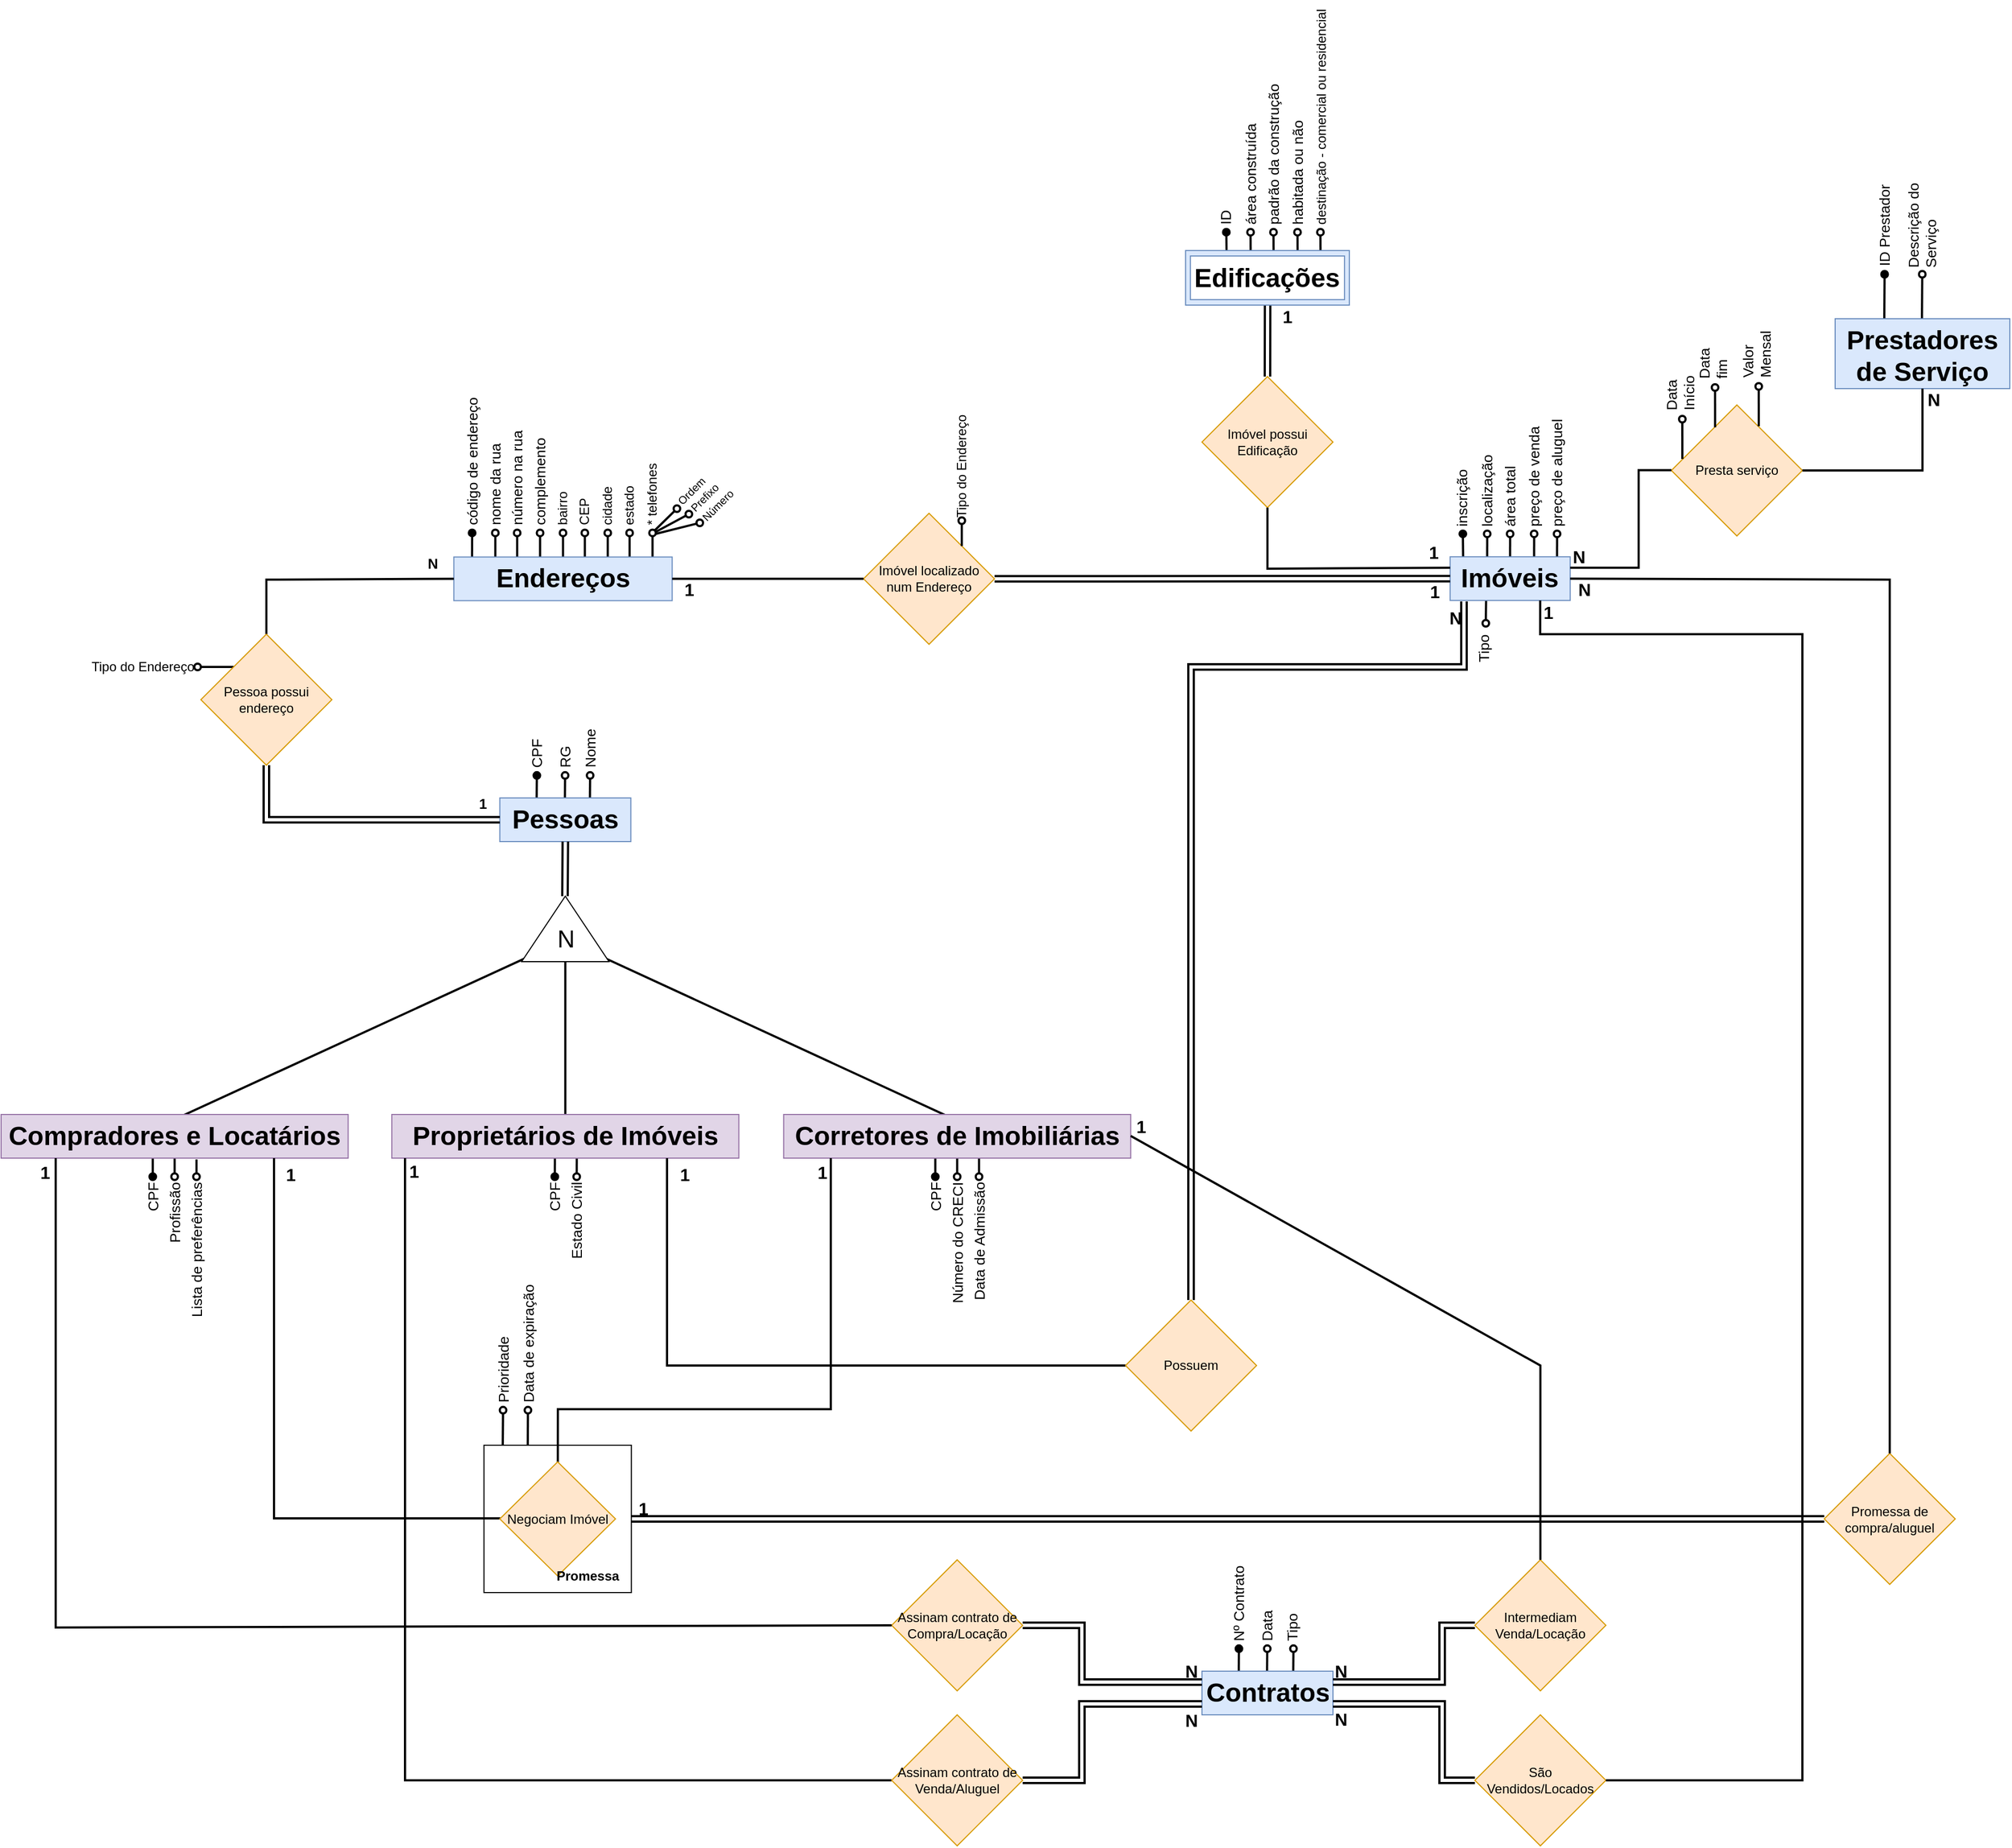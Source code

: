 <mxfile version="20.6.0" type="google">
  <diagram id="53t0lTM20I9SRnYS8T4D">
    <mxGraphModel dx="868" dy="482" grid="1" gridSize="10" guides="1" tooltips="1" connect="1" arrows="1" fold="1" page="1" pageScale="1" pageWidth="1169" pageHeight="827" math="0" shadow="0">
      <root>
        <mxCell id="0" />
        <mxCell id="1" parent="0" />
        <mxCell id="2" style="edgeStyle=none;rounded=0;sketch=0;jumpStyle=none;orthogonalLoop=1;jettySize=auto;html=1;shadow=0;strokeWidth=2;startArrow=oval;startFill=0;endArrow=none;endFill=0;sourcePerimeterSpacing=5;targetPerimeterSpacing=6;align=left;" edge="1" parent="1">
          <mxGeometry relative="1" as="geometry">
            <mxPoint x="1630.26" y="677.05" as="targetPoint" />
            <mxPoint x="1630" y="698" as="sourcePoint" />
          </mxGeometry>
        </mxCell>
        <mxCell id="3" style="rounded=0;orthogonalLoop=1;jettySize=auto;html=1;endArrow=none;endFill=0;startArrow=oval;startFill=0;strokeWidth=2;targetPerimeterSpacing=6;sourcePerimeterSpacing=5;jumpStyle=none;sketch=0;shadow=0;align=left;" edge="1" parent="1">
          <mxGeometry relative="1" as="geometry">
            <mxPoint x="1453.531" y="1669.811" as="targetPoint" />
            <mxPoint x="1453.809" y="1637.405" as="sourcePoint" />
          </mxGeometry>
        </mxCell>
        <mxCell id="4" value="" style="group" vertex="1" connectable="0" parent="1">
          <mxGeometry x="684.72" y="403.52" width="200" height="273.76" as="geometry" />
        </mxCell>
        <mxCell id="5" style="rounded=0;orthogonalLoop=1;jettySize=auto;html=1;endArrow=none;endFill=0;startArrow=oval;startFill=1;strokeWidth=2;targetPerimeterSpacing=6;sourcePerimeterSpacing=5;jumpStyle=none;sketch=0;shadow=0;align=left;" edge="1" parent="4" source="6">
          <mxGeometry relative="1" as="geometry">
            <mxPoint x="16.65" y="245.6" as="targetPoint" />
          </mxGeometry>
        </mxCell>
        <mxCell id="6" value="&lt;font face=&quot;Arial&quot;&gt;&lt;span style=&quot;font-size: 13.333px;&quot;&gt;código de endereço&lt;/span&gt;&lt;/font&gt;" style="text;html=1;strokeColor=none;fillColor=none;align=left;verticalAlign=middle;whiteSpace=wrap;rounded=0;rotation=-90;" vertex="1" parent="4">
          <mxGeometry x="-86.26" y="93.35" width="206.7" height="20" as="geometry" />
        </mxCell>
        <mxCell id="7" style="edgeStyle=none;rounded=0;sketch=0;jumpStyle=none;orthogonalLoop=1;jettySize=auto;html=1;shadow=0;strokeWidth=2;startArrow=oval;startFill=0;endArrow=none;endFill=0;sourcePerimeterSpacing=5;targetPerimeterSpacing=6;" edge="1" parent="4" source="8">
          <mxGeometry relative="1" as="geometry">
            <mxPoint x="38" y="245.6" as="targetPoint" />
          </mxGeometry>
        </mxCell>
        <mxCell id="8" value="&lt;div style=&quot;text-align: center;&quot;&gt;&lt;span style=&quot;background-color: initial; font-size: 13.333px;&quot;&gt;&lt;font face=&quot;Arial&quot;&gt;nome da rua&lt;/font&gt;&lt;/span&gt;&lt;/div&gt;" style="text;html=1;strokeColor=none;fillColor=none;align=left;verticalAlign=middle;whiteSpace=wrap;rounded=0;rotation=-90;" vertex="1" parent="4">
          <mxGeometry x="-65.35" y="93.35" width="206.7" height="20" as="geometry" />
        </mxCell>
        <mxCell id="9" style="edgeStyle=none;rounded=0;sketch=0;jumpStyle=none;orthogonalLoop=1;jettySize=auto;html=1;shadow=0;strokeWidth=2;startArrow=oval;startFill=0;endArrow=none;endFill=0;sourcePerimeterSpacing=5;targetPerimeterSpacing=6;" edge="1" parent="4" source="10">
          <mxGeometry relative="1" as="geometry">
            <mxPoint x="58" y="245.6" as="targetPoint" />
          </mxGeometry>
        </mxCell>
        <mxCell id="10" value="&lt;div style=&quot;text-align: center;&quot;&gt;&lt;span style=&quot;background-color: initial; font-size: 13.333px;&quot;&gt;&lt;font face=&quot;Arial&quot;&gt;número na rua&lt;/font&gt;&lt;/span&gt;&lt;/div&gt;" style="text;html=1;strokeColor=none;fillColor=none;align=left;verticalAlign=middle;whiteSpace=wrap;rounded=0;rotation=-90;" vertex="1" parent="4">
          <mxGeometry x="-45.35" y="93.35" width="206.7" height="20" as="geometry" />
        </mxCell>
        <mxCell id="11" style="edgeStyle=none;rounded=0;sketch=0;jumpStyle=none;orthogonalLoop=1;jettySize=auto;html=1;shadow=0;strokeWidth=2;startArrow=oval;startFill=0;endArrow=none;endFill=0;sourcePerimeterSpacing=5;targetPerimeterSpacing=6;" edge="1" parent="4" source="12">
          <mxGeometry relative="1" as="geometry">
            <mxPoint x="79.0" y="245.6" as="targetPoint" />
          </mxGeometry>
        </mxCell>
        <mxCell id="12" value="&lt;div style=&quot;text-align: center;&quot;&gt;&lt;span style=&quot;background-color: initial; font-size: 13.333px;&quot;&gt;&lt;font face=&quot;Arial&quot;&gt;complemento&lt;/font&gt;&lt;/span&gt;&lt;/div&gt;" style="text;html=1;strokeColor=none;fillColor=none;align=left;verticalAlign=middle;whiteSpace=wrap;rounded=0;rotation=-90;" vertex="1" parent="4">
          <mxGeometry x="-24.35" y="93.35" width="206.7" height="20" as="geometry" />
        </mxCell>
        <mxCell id="13" style="edgeStyle=none;rounded=0;sketch=0;jumpStyle=none;orthogonalLoop=1;jettySize=auto;html=1;shadow=0;strokeWidth=2;startArrow=oval;startFill=0;endArrow=none;endFill=0;sourcePerimeterSpacing=5;targetPerimeterSpacing=6;" edge="1" parent="4" source="14">
          <mxGeometry relative="1" as="geometry">
            <mxPoint x="100.0" y="245.6" as="targetPoint" />
          </mxGeometry>
        </mxCell>
        <mxCell id="14" value="&lt;div style=&quot;text-align: center;&quot;&gt;&lt;span style=&quot;background-color: initial;&quot;&gt;bairro&lt;/span&gt;&lt;/div&gt;" style="text;html=1;strokeColor=none;fillColor=none;align=left;verticalAlign=middle;whiteSpace=wrap;rounded=0;rotation=-90;" vertex="1" parent="4">
          <mxGeometry x="-3.35" y="93.35" width="206.7" height="20" as="geometry" />
        </mxCell>
        <mxCell id="15" style="edgeStyle=none;rounded=0;sketch=0;jumpStyle=none;orthogonalLoop=1;jettySize=auto;html=1;shadow=0;strokeWidth=2;startArrow=oval;startFill=0;endArrow=none;endFill=0;sourcePerimeterSpacing=5;targetPerimeterSpacing=6;" edge="1" parent="4" source="16">
          <mxGeometry relative="1" as="geometry">
            <mxPoint x="120.0" y="245.6" as="targetPoint" />
          </mxGeometry>
        </mxCell>
        <mxCell id="16" value="&lt;div style=&quot;text-align: center;&quot;&gt;&lt;span style=&quot;background-color: initial;&quot;&gt;CEP&lt;/span&gt;&lt;/div&gt;" style="text;html=1;strokeColor=none;fillColor=none;align=left;verticalAlign=middle;whiteSpace=wrap;rounded=0;rotation=-90;" vertex="1" parent="4">
          <mxGeometry x="16.65" y="93.35" width="206.7" height="20" as="geometry" />
        </mxCell>
        <mxCell id="17" style="edgeStyle=none;rounded=0;sketch=0;jumpStyle=none;orthogonalLoop=1;jettySize=auto;html=1;shadow=0;strokeWidth=2;startArrow=oval;startFill=0;endArrow=none;endFill=0;sourcePerimeterSpacing=5;targetPerimeterSpacing=6;" edge="1" parent="4" source="18">
          <mxGeometry relative="1" as="geometry">
            <mxPoint x="141.0" y="245.6" as="targetPoint" />
          </mxGeometry>
        </mxCell>
        <mxCell id="18" value="&lt;div style=&quot;text-align: center;&quot;&gt;cidade&lt;br&gt;&lt;/div&gt;" style="text;html=1;strokeColor=none;fillColor=none;align=left;verticalAlign=middle;whiteSpace=wrap;rounded=0;rotation=-90;" vertex="1" parent="4">
          <mxGeometry x="37.65" y="93.35" width="206.7" height="20" as="geometry" />
        </mxCell>
        <mxCell id="19" style="edgeStyle=none;rounded=0;sketch=0;jumpStyle=none;orthogonalLoop=1;jettySize=auto;html=1;shadow=0;strokeWidth=2;startArrow=oval;startFill=0;endArrow=none;endFill=0;sourcePerimeterSpacing=5;targetPerimeterSpacing=6;" edge="1" parent="4" source="20">
          <mxGeometry relative="1" as="geometry">
            <mxPoint x="161.0" y="245.6" as="targetPoint" />
          </mxGeometry>
        </mxCell>
        <mxCell id="20" value="&lt;div style=&quot;text-align: center;&quot;&gt;estado&lt;/div&gt;" style="text;html=1;strokeColor=none;fillColor=none;align=left;verticalAlign=middle;whiteSpace=wrap;rounded=0;rotation=-90;" vertex="1" parent="4">
          <mxGeometry x="57.65" y="93.35" width="206.7" height="20" as="geometry" />
        </mxCell>
        <mxCell id="21" style="edgeStyle=none;rounded=0;sketch=0;jumpStyle=none;orthogonalLoop=1;jettySize=auto;html=1;shadow=0;strokeWidth=2;startArrow=oval;startFill=0;endArrow=none;endFill=0;sourcePerimeterSpacing=5;targetPerimeterSpacing=6;" edge="1" parent="4" source="22">
          <mxGeometry relative="1" as="geometry">
            <mxPoint x="182.0" y="245.6" as="targetPoint" />
          </mxGeometry>
        </mxCell>
        <mxCell id="22" value="&lt;div style=&quot;text-align: center;&quot;&gt;* telefones&lt;/div&gt;" style="text;html=1;strokeColor=none;fillColor=none;align=left;verticalAlign=middle;whiteSpace=wrap;rounded=0;rotation=-90;" vertex="1" parent="4">
          <mxGeometry x="78.65" y="93.35" width="206.7" height="20" as="geometry" />
        </mxCell>
        <mxCell id="23" value="&lt;h1&gt;Endereços&lt;/h1&gt;" style="text;html=1;strokeColor=#6c8ebf;fillColor=#dae8fc;spacing=5;spacingTop=-20;whiteSpace=wrap;overflow=hidden;rounded=0;align=center;" vertex="1" parent="4">
          <mxGeometry y="233.76" width="200" height="40" as="geometry" />
        </mxCell>
        <mxCell id="24" style="rounded=0;sketch=0;jumpStyle=none;orthogonalLoop=1;jettySize=auto;html=1;shadow=0;strokeWidth=2;startArrow=oval;startFill=0;endArrow=none;endFill=0;sourcePerimeterSpacing=5;targetPerimeterSpacing=6;" edge="1" parent="4">
          <mxGeometry relative="1" as="geometry">
            <mxPoint x="183.94" y="209.48" as="targetPoint" />
            <mxPoint x="204.35" y="189.48" as="sourcePoint" />
          </mxGeometry>
        </mxCell>
        <mxCell id="25" style="rounded=0;orthogonalLoop=1;jettySize=auto;html=1;entryX=0;entryY=0.5;entryDx=0;entryDy=0;endArrow=none;endFill=0;strokeWidth=2;jumpSize=0;exitX=0.5;exitY=0;exitDx=0;exitDy=0;" edge="1" source="114" target="23" parent="1">
          <mxGeometry relative="1" as="geometry">
            <Array as="points">
              <mxPoint x="513" y="658" />
            </Array>
          </mxGeometry>
        </mxCell>
        <mxCell id="26" value="" style="group" vertex="1" connectable="0" parent="1">
          <mxGeometry x="1597.31" y="499.003" width="142.69" height="178.097" as="geometry" />
        </mxCell>
        <mxCell id="27" style="rounded=0;orthogonalLoop=1;jettySize=auto;html=1;endArrow=none;endFill=0;startArrow=oval;startFill=1;strokeWidth=2;targetPerimeterSpacing=6;sourcePerimeterSpacing=5;jumpStyle=none;sketch=0;shadow=0;align=left;" edge="1" parent="26" source="28">
          <mxGeometry relative="1" as="geometry">
            <mxPoint x="11.95" y="141.047" as="targetPoint" />
          </mxGeometry>
        </mxCell>
        <mxCell id="28" value="&lt;span style=&quot;font-family: Arial; font-size: 13.333px;&quot;&gt;inscrição&lt;br&gt;&lt;/span&gt;" style="text;html=1;strokeColor=none;fillColor=none;align=left;verticalAlign=middle;whiteSpace=wrap;rounded=0;rotation=-90;" vertex="1" parent="26">
          <mxGeometry x="-45.05" y="46.047" width="112.095" height="20" as="geometry" />
        </mxCell>
        <mxCell id="29" style="edgeStyle=none;rounded=0;sketch=0;jumpStyle=none;orthogonalLoop=1;jettySize=auto;html=1;shadow=0;strokeWidth=2;startArrow=oval;startFill=0;endArrow=none;endFill=0;sourcePerimeterSpacing=5;targetPerimeterSpacing=6;align=left;" edge="1" parent="26" source="30">
          <mxGeometry relative="1" as="geometry">
            <mxPoint x="33.95" y="141.047" as="targetPoint" />
          </mxGeometry>
        </mxCell>
        <mxCell id="30" value="&lt;span style=&quot;font-family: Arial; font-size: 13.333px;&quot;&gt;localização&lt;/span&gt;&lt;span style=&quot;font-family: Arial; font-size: 13.333px;&quot;&gt;&lt;br&gt;&lt;/span&gt;" style="text;html=1;strokeColor=none;fillColor=none;align=left;verticalAlign=middle;whiteSpace=wrap;rounded=0;rotation=-90;" vertex="1" parent="26">
          <mxGeometry x="-22.05" y="46.047" width="112.095" height="20" as="geometry" />
        </mxCell>
        <mxCell id="31" style="edgeStyle=none;rounded=0;sketch=0;jumpStyle=none;orthogonalLoop=1;jettySize=auto;html=1;shadow=0;strokeWidth=2;startArrow=oval;startFill=0;endArrow=none;endFill=0;sourcePerimeterSpacing=5;targetPerimeterSpacing=6;align=left;" edge="1" parent="26" source="32">
          <mxGeometry relative="1" as="geometry">
            <mxPoint x="54.95" y="141.047" as="targetPoint" />
          </mxGeometry>
        </mxCell>
        <mxCell id="32" value="&lt;span style=&quot;font-family: Arial; font-size: 13.333px;&quot;&gt;área total&lt;/span&gt;&lt;span style=&quot;font-family: Arial; font-size: 13.333px;&quot;&gt;&lt;br&gt;&lt;/span&gt;" style="text;html=1;strokeColor=none;fillColor=none;align=left;verticalAlign=middle;whiteSpace=wrap;rounded=0;rotation=-90;" vertex="1" parent="26">
          <mxGeometry x="-1.05" y="46.047" width="112.095" height="20" as="geometry" />
        </mxCell>
        <mxCell id="33" style="edgeStyle=none;rounded=0;sketch=0;jumpStyle=none;orthogonalLoop=1;jettySize=auto;html=1;shadow=0;strokeWidth=2;startArrow=oval;startFill=0;endArrow=none;endFill=0;sourcePerimeterSpacing=5;targetPerimeterSpacing=6;align=left;" edge="1" parent="26" source="34">
          <mxGeometry relative="1" as="geometry">
            <mxPoint x="76.95" y="141.047" as="targetPoint" />
          </mxGeometry>
        </mxCell>
        <mxCell id="34" value="&lt;span style=&quot;font-family: Arial; font-size: 13.333px;&quot;&gt;preço de venda&lt;/span&gt;&lt;span style=&quot;font-family: Arial; font-size: 13.333px;&quot;&gt;&lt;br&gt;&lt;/span&gt;" style="text;html=1;strokeColor=none;fillColor=none;align=left;verticalAlign=middle;whiteSpace=wrap;rounded=0;rotation=-90;" vertex="1" parent="26">
          <mxGeometry x="20.95" y="46.047" width="112.095" height="20" as="geometry" />
        </mxCell>
        <mxCell id="35" style="edgeStyle=none;rounded=0;sketch=0;jumpStyle=none;orthogonalLoop=1;jettySize=auto;html=1;shadow=0;strokeWidth=2;startArrow=oval;startFill=0;endArrow=none;endFill=0;sourcePerimeterSpacing=5;targetPerimeterSpacing=6;align=left;" edge="1" parent="26" source="36">
          <mxGeometry relative="1" as="geometry">
            <mxPoint x="97.95" y="141.047" as="targetPoint" />
          </mxGeometry>
        </mxCell>
        <mxCell id="36" value="&lt;span style=&quot;font-family: Arial; font-size: 13.333px;&quot;&gt;preço de aluguel&lt;/span&gt;&lt;span style=&quot;font-family: Arial; font-size: 13.333px;&quot;&gt;&lt;br&gt;&lt;/span&gt;" style="text;html=1;strokeColor=none;fillColor=none;align=left;verticalAlign=middle;whiteSpace=wrap;rounded=0;rotation=-90;" vertex="1" parent="26">
          <mxGeometry x="41.95" y="46.047" width="112.095" height="20" as="geometry" />
        </mxCell>
        <mxCell id="37" value="&lt;h1&gt;Imóveis&lt;/h1&gt;" style="text;html=1;strokeColor=#6c8ebf;fillColor=#dae8fc;spacing=5;spacingTop=-20;whiteSpace=wrap;overflow=hidden;rounded=0;align=center;" vertex="1" parent="26">
          <mxGeometry y="138.097" width="110" height="40" as="geometry" />
        </mxCell>
        <mxCell id="38" value="N" style="text;html=1;align=center;verticalAlign=middle;resizable=0;points=[];autosize=1;strokeColor=none;fillColor=none;fontStyle=1;fontSize=16;" vertex="1" parent="26">
          <mxGeometry x="97.69" y="122.997" width="40" height="30" as="geometry" />
        </mxCell>
        <mxCell id="39" value="Imóvel possui Edificação" style="rhombus;whiteSpace=wrap;html=1;fillColor=#ffe6cc;strokeColor=#d79b00;" vertex="1" parent="1">
          <mxGeometry x="1370" y="472" width="120" height="120" as="geometry" />
        </mxCell>
        <mxCell id="40" style="rounded=0;orthogonalLoop=1;jettySize=auto;html=1;entryX=0.5;entryY=1;entryDx=0;entryDy=0;strokeWidth=2;endArrow=none;endFill=0;startSize=6;endSize=6;sourcePerimeterSpacing=0;targetPerimeterSpacing=0;exitX=0;exitY=0.25;exitDx=0;exitDy=0;" edge="1" source="37" target="39" parent="1">
          <mxGeometry relative="1" as="geometry">
            <Array as="points">
              <mxPoint x="1430" y="648" />
            </Array>
          </mxGeometry>
        </mxCell>
        <mxCell id="41" style="edgeStyle=none;rounded=0;sketch=0;jumpStyle=none;orthogonalLoop=1;jettySize=auto;html=1;entryX=0.5;entryY=0;entryDx=0;entryDy=0;shadow=0;strokeWidth=2;fontSize=22;startArrow=none;startFill=0;endArrow=none;endFill=0;startSize=0;endSize=0;sourcePerimeterSpacing=0;targetPerimeterSpacing=0;" edge="1" source="54" target="70" parent="1">
          <mxGeometry relative="1" as="geometry" />
        </mxCell>
        <mxCell id="42" style="edgeStyle=none;rounded=0;sketch=0;jumpStyle=none;orthogonalLoop=1;jettySize=auto;html=1;shadow=0;strokeWidth=2;fontSize=22;startArrow=none;startFill=0;endArrow=none;endFill=0;startSize=0;endSize=0;sourcePerimeterSpacing=0;targetPerimeterSpacing=0;entryX=0.598;entryY=0.5;entryDx=0;entryDy=0;entryPerimeter=0;" edge="1" source="54" target="62" parent="1">
          <mxGeometry relative="1" as="geometry">
            <mxPoint x="706.83" y="1148" as="targetPoint" />
          </mxGeometry>
        </mxCell>
        <mxCell id="43" style="edgeStyle=none;rounded=0;sketch=0;jumpStyle=none;orthogonalLoop=1;jettySize=auto;html=1;entryX=0.462;entryY=0.25;entryDx=0;entryDy=0;shadow=0;strokeWidth=2;fontSize=22;startArrow=none;startFill=0;endArrow=none;endFill=0;startSize=0;endSize=0;sourcePerimeterSpacing=0;targetPerimeterSpacing=0;entryPerimeter=0;" edge="1" source="54" target="83" parent="1">
          <mxGeometry relative="1" as="geometry" />
        </mxCell>
        <mxCell id="44" value="" style="group" vertex="1" connectable="0" parent="1">
          <mxGeometry x="726.83" y="798" width="120" height="100" as="geometry" />
        </mxCell>
        <mxCell id="45" style="rounded=0;orthogonalLoop=1;jettySize=auto;html=1;endArrow=none;endFill=0;startArrow=oval;startFill=1;strokeWidth=2;targetPerimeterSpacing=6;sourcePerimeterSpacing=5;jumpStyle=none;sketch=0;shadow=0;align=left;" edge="1" parent="44" source="46">
          <mxGeometry relative="1" as="geometry">
            <mxPoint x="33.655" y="71.811" as="targetPoint" />
          </mxGeometry>
        </mxCell>
        <mxCell id="46" value="&lt;font face=&quot;Arial&quot;&gt;&lt;span style=&quot;font-size: 13.333px;&quot;&gt;CPF&lt;/span&gt;&lt;/font&gt;" style="text;html=1;strokeColor=none;fillColor=none;align=left;verticalAlign=middle;whiteSpace=wrap;rounded=0;rotation=-90;" vertex="1" parent="44">
          <mxGeometry x="16.178" y="6.455" width="35.902" height="19.999" as="geometry" />
        </mxCell>
        <mxCell id="47" style="rounded=0;orthogonalLoop=1;jettySize=auto;html=1;endArrow=none;endFill=0;startArrow=oval;startFill=0;strokeWidth=2;targetPerimeterSpacing=6;sourcePerimeterSpacing=5;jumpStyle=none;sketch=0;shadow=0;align=left;" edge="1" parent="44" source="48">
          <mxGeometry relative="1" as="geometry">
            <mxPoint x="59.531" y="71.811" as="targetPoint" />
          </mxGeometry>
        </mxCell>
        <mxCell id="48" value="&lt;font face=&quot;Arial&quot;&gt;&lt;span style=&quot;font-size: 13.333px;&quot;&gt;RG&lt;/span&gt;&lt;/font&gt;" style="text;html=1;strokeColor=none;fillColor=none;align=left;verticalAlign=middle;whiteSpace=wrap;rounded=0;rotation=-90;" vertex="1" parent="44">
          <mxGeometry x="42.055" y="6.455" width="35.902" height="19.999" as="geometry" />
        </mxCell>
        <mxCell id="49" style="rounded=0;orthogonalLoop=1;jettySize=auto;html=1;endArrow=none;endFill=0;startArrow=oval;startFill=0;strokeWidth=2;targetPerimeterSpacing=6;sourcePerimeterSpacing=5;jumpStyle=none;sketch=0;shadow=0;align=left;" edge="1" parent="44" source="50">
          <mxGeometry relative="1" as="geometry">
            <mxPoint x="82.44" y="71.811" as="targetPoint" />
          </mxGeometry>
        </mxCell>
        <mxCell id="50" value="&lt;font face=&quot;Arial&quot;&gt;&lt;span style=&quot;font-size: 13.333px;&quot;&gt;Nome&lt;/span&gt;&lt;/font&gt;" style="text;html=1;strokeColor=none;fillColor=none;align=left;verticalAlign=middle;whiteSpace=wrap;rounded=0;rotation=-90;" vertex="1" parent="44">
          <mxGeometry x="64.964" y="6.455" width="35.902" height="19.999" as="geometry" />
        </mxCell>
        <mxCell id="51" value="&lt;h1&gt;Pessoas&lt;/h1&gt;" style="text;html=1;strokeColor=#6c8ebf;fillColor=#dae8fc;spacing=5;spacingTop=-20;whiteSpace=wrap;overflow=hidden;rounded=0;align=center;" vertex="1" parent="44">
          <mxGeometry y="60.002" width="120.0" height="39.998" as="geometry" />
        </mxCell>
        <mxCell id="52" value="" style="group" vertex="1" connectable="0" parent="1">
          <mxGeometry x="746.83" y="948" width="80" height="60" as="geometry" />
        </mxCell>
        <mxCell id="53" value="" style="triangle;whiteSpace=wrap;html=1;rotation=-90;" vertex="1" parent="52">
          <mxGeometry x="10" y="-10" width="60" height="80" as="geometry" />
        </mxCell>
        <mxCell id="54" value="N" style="text;html=1;align=center;verticalAlign=middle;resizable=0;points=[];autosize=1;strokeColor=none;fillColor=none;fontSize=22;" vertex="1" parent="52">
          <mxGeometry x="20" y="20" width="40" height="40" as="geometry" />
        </mxCell>
        <mxCell id="55" value="" style="group" vertex="1" connectable="0" parent="1">
          <mxGeometry x="986.83" y="1148" width="317.89" height="220.0" as="geometry" />
        </mxCell>
        <mxCell id="56" value="&lt;font face=&quot;Arial&quot;&gt;&lt;span style=&quot;font-size: 13.333px;&quot;&gt;CPF&lt;/span&gt;&lt;/font&gt;" style="text;html=1;strokeColor=none;fillColor=none;align=right;verticalAlign=middle;whiteSpace=wrap;rounded=0;rotation=-90;" vertex="1" parent="55">
          <mxGeometry x="58.94" y="130.0" width="160" height="20" as="geometry" />
        </mxCell>
        <mxCell id="57" value="&lt;span style=&quot;font-family: Arial; font-size: 13.333px;&quot;&gt;Número do CRECI&lt;/span&gt;" style="text;html=1;strokeColor=none;fillColor=none;align=right;verticalAlign=middle;whiteSpace=wrap;rounded=0;rotation=-90;" vertex="1" parent="55">
          <mxGeometry x="78.94" y="130.0" width="160" height="20" as="geometry" />
        </mxCell>
        <mxCell id="58" value="&lt;span style=&quot;font-family: Arial; font-size: 13.333px;&quot;&gt;Data de Admissão&lt;/span&gt;" style="text;html=1;strokeColor=none;fillColor=none;align=right;verticalAlign=middle;whiteSpace=wrap;rounded=0;rotation=-90;" vertex="1" parent="55">
          <mxGeometry x="98.94" y="130.0" width="160" height="20" as="geometry" />
        </mxCell>
        <mxCell id="59" style="edgeStyle=none;rounded=0;sketch=0;jumpStyle=none;orthogonalLoop=1;jettySize=auto;html=1;entryX=0.437;entryY=0.987;entryDx=0;entryDy=0;entryPerimeter=0;shadow=0;strokeWidth=2;fontSize=22;startArrow=oval;startFill=1;endArrow=none;endFill=0;startSize=6;endSize=9;sourcePerimeterSpacing=3;targetPerimeterSpacing=11;" edge="1" parent="55" source="56" target="62">
          <mxGeometry relative="1" as="geometry" />
        </mxCell>
        <mxCell id="60" style="edgeStyle=none;rounded=0;sketch=0;jumpStyle=none;orthogonalLoop=1;jettySize=auto;html=1;entryX=0.5;entryY=1;entryDx=0;entryDy=0;shadow=0;strokeWidth=2;fontSize=22;startArrow=oval;startFill=0;endArrow=none;endFill=0;startSize=6;endSize=9;sourcePerimeterSpacing=3;targetPerimeterSpacing=11;" edge="1" parent="55" source="57" target="62">
          <mxGeometry relative="1" as="geometry" />
        </mxCell>
        <mxCell id="61" style="edgeStyle=none;rounded=0;sketch=0;jumpStyle=none;orthogonalLoop=1;jettySize=auto;html=1;entryX=0.563;entryY=1;entryDx=0;entryDy=0;entryPerimeter=0;shadow=0;strokeWidth=2;fontSize=22;startArrow=oval;startFill=0;endArrow=none;endFill=0;startSize=6;endSize=9;sourcePerimeterSpacing=3;targetPerimeterSpacing=11;" edge="1" parent="55" source="58" target="62">
          <mxGeometry relative="1" as="geometry" />
        </mxCell>
        <mxCell id="62" value="&lt;h1&gt;Corretores de Imobiliárias&lt;/h1&gt;" style="text;html=1;strokeColor=#9673a6;fillColor=#e1d5e7;spacing=5;spacingTop=-20;whiteSpace=wrap;overflow=hidden;rounded=0;align=center;" vertex="1" parent="55">
          <mxGeometry width="317.89" height="40" as="geometry" />
        </mxCell>
        <mxCell id="63" style="edgeStyle=none;rounded=0;sketch=0;jumpStyle=none;orthogonalLoop=1;jettySize=auto;html=1;shadow=0;strokeWidth=2;fontSize=22;startArrow=none;startFill=0;endArrow=none;endFill=0;startSize=0;endSize=0;sourcePerimeterSpacing=0;targetPerimeterSpacing=0;entryX=0.501;entryY=0.126;entryDx=0;entryDy=0;entryPerimeter=0;" edge="1" parent="55" target="116">
          <mxGeometry relative="1" as="geometry">
            <mxPoint x="43.171" y="40" as="sourcePoint" />
            <mxPoint x="-226.83" y="270" as="targetPoint" />
            <Array as="points">
              <mxPoint x="43.17" y="270" />
              <mxPoint x="-206.83" y="270" />
            </Array>
          </mxGeometry>
        </mxCell>
        <mxCell id="64" value="1" style="text;html=1;align=center;verticalAlign=middle;resizable=0;points=[];autosize=1;strokeColor=none;fillColor=none;fontStyle=1;fontSize=16;" vertex="1" parent="55">
          <mxGeometry x="20.17" y="38" width="30" height="30" as="geometry" />
        </mxCell>
        <mxCell id="65" value="" style="group" vertex="1" connectable="0" parent="1">
          <mxGeometry x="627.89" y="1148" width="317.89" height="290" as="geometry" />
        </mxCell>
        <mxCell id="66" value="&lt;font face=&quot;Arial&quot;&gt;&lt;span style=&quot;font-size: 13.333px;&quot;&gt;CPF&lt;/span&gt;&lt;/font&gt;" style="text;html=1;strokeColor=none;fillColor=none;align=right;verticalAlign=middle;whiteSpace=wrap;rounded=0;rotation=-90;" vertex="1" parent="65">
          <mxGeometry x="68.94" y="130" width="160" height="20" as="geometry" />
        </mxCell>
        <mxCell id="67" value="&lt;font face=&quot;Arial&quot;&gt;&lt;span style=&quot;font-size: 13.333px;&quot;&gt;Estado Civil&lt;/span&gt;&lt;/font&gt;" style="text;html=1;strokeColor=none;fillColor=none;align=right;verticalAlign=middle;whiteSpace=wrap;rounded=0;rotation=-90;" vertex="1" parent="65">
          <mxGeometry x="88.94" y="130" width="160" height="20" as="geometry" />
        </mxCell>
        <mxCell id="68" style="edgeStyle=none;rounded=0;sketch=0;jumpStyle=none;orthogonalLoop=1;jettySize=auto;html=1;entryX=0.47;entryY=0.984;entryDx=0;entryDy=0;entryPerimeter=0;shadow=0;strokeWidth=2;fontSize=22;startArrow=oval;startFill=1;endArrow=none;endFill=0;startSize=6;endSize=5;sourcePerimeterSpacing=3;targetPerimeterSpacing=6;" edge="1" parent="65" source="66" target="70">
          <mxGeometry relative="1" as="geometry" />
        </mxCell>
        <mxCell id="69" style="edgeStyle=none;rounded=0;sketch=0;jumpStyle=none;orthogonalLoop=1;jettySize=auto;html=1;entryX=0.533;entryY=0.988;entryDx=0;entryDy=0;entryPerimeter=0;shadow=0;strokeWidth=2;fontSize=22;startArrow=oval;startFill=0;endArrow=none;endFill=0;startSize=6;endSize=5;sourcePerimeterSpacing=3;targetPerimeterSpacing=6;" edge="1" parent="65" source="67" target="70">
          <mxGeometry relative="1" as="geometry" />
        </mxCell>
        <mxCell id="70" value="&lt;h1&gt;Proprietários de Imóveis&lt;/h1&gt;" style="text;html=1;strokeColor=#9673a6;fillColor=#e1d5e7;spacing=5;spacingTop=-20;whiteSpace=wrap;overflow=hidden;rounded=0;align=center;" vertex="1" parent="65">
          <mxGeometry width="317.89" height="40" as="geometry" />
        </mxCell>
        <mxCell id="71" style="edgeStyle=none;rounded=0;sketch=0;jumpStyle=none;orthogonalLoop=1;jettySize=auto;html=1;shadow=0;strokeWidth=2;fontSize=22;startArrow=none;startFill=0;endArrow=none;endFill=0;startSize=0;endSize=0;sourcePerimeterSpacing=0;targetPerimeterSpacing=0;entryX=0;entryY=0.5;entryDx=0;entryDy=0;" edge="1" parent="65" target="121">
          <mxGeometry relative="1" as="geometry">
            <mxPoint x="252.111" y="40" as="sourcePoint" />
            <mxPoint x="252.11" y="260" as="targetPoint" />
            <Array as="points">
              <mxPoint x="252.11" y="230" />
            </Array>
          </mxGeometry>
        </mxCell>
        <mxCell id="72" style="edgeStyle=none;rounded=0;sketch=0;jumpStyle=none;orthogonalLoop=1;jettySize=auto;html=1;shadow=0;strokeWidth=2;fontSize=22;startArrow=none;startFill=0;endArrow=none;endFill=0;startSize=0;endSize=0;sourcePerimeterSpacing=0;targetPerimeterSpacing=0;entryX=0;entryY=0.5;entryDx=0;entryDy=0;" edge="1" parent="65" target="130">
          <mxGeometry relative="1" as="geometry">
            <mxPoint x="12.111" y="40" as="sourcePoint" />
            <mxPoint x="219.409" y="369.96" as="targetPoint" />
            <Array as="points">
              <mxPoint x="12.11" y="610" />
            </Array>
          </mxGeometry>
        </mxCell>
        <mxCell id="73" value="1" style="text;html=1;align=center;verticalAlign=middle;resizable=0;points=[];autosize=1;strokeColor=none;fillColor=none;fontStyle=1;fontSize=16;" vertex="1" parent="65">
          <mxGeometry x="253.11" y="40" width="30" height="30" as="geometry" />
        </mxCell>
        <mxCell id="74" value="1" style="text;html=1;align=center;verticalAlign=middle;resizable=0;points=[];autosize=1;strokeColor=none;fillColor=none;fontStyle=1;fontSize=16;" vertex="1" parent="65">
          <mxGeometry x="5.0" y="37" width="30" height="30" as="geometry" />
        </mxCell>
        <mxCell id="75" value="" style="group" vertex="1" connectable="0" parent="1">
          <mxGeometry x="270.005" y="1148" width="317.89" height="220.0" as="geometry" />
        </mxCell>
        <mxCell id="76" value="" style="group;rotation=-90;" vertex="1" connectable="0" parent="75">
          <mxGeometry x="78.945" y="110.0" width="160" height="60" as="geometry" />
        </mxCell>
        <mxCell id="77" value="&lt;font face=&quot;Arial&quot;&gt;&lt;span style=&quot;font-size: 13.333px;&quot;&gt;Profissão&lt;/span&gt;&lt;/font&gt;" style="text;html=1;strokeColor=none;fillColor=none;align=right;verticalAlign=middle;whiteSpace=wrap;rounded=0;rotation=-90;" vertex="1" parent="76">
          <mxGeometry y="20" width="160" height="20" as="geometry" />
        </mxCell>
        <mxCell id="78" value="&lt;div style=&quot;&quot;&gt;&lt;span style=&quot;background-color: initial; font-size: 13.333px;&quot;&gt;&lt;font face=&quot;Arial&quot;&gt;Lista de preferências&lt;/font&gt;&lt;/span&gt;&lt;/div&gt;" style="text;html=1;strokeColor=none;fillColor=none;align=right;verticalAlign=middle;whiteSpace=wrap;rounded=0;rotation=-90;" vertex="1" parent="76">
          <mxGeometry x="20" y="20" width="160" height="20" as="geometry" />
        </mxCell>
        <mxCell id="79" value="&lt;font face=&quot;Arial&quot;&gt;&lt;span style=&quot;font-size: 13.333px;&quot;&gt;CPF&lt;/span&gt;&lt;/font&gt;" style="text;html=1;strokeColor=none;fillColor=none;align=right;verticalAlign=middle;whiteSpace=wrap;rounded=0;rotation=-90;" vertex="1" parent="76">
          <mxGeometry x="-20" y="20" width="160" height="20" as="geometry" />
        </mxCell>
        <mxCell id="80" style="edgeStyle=none;rounded=0;sketch=0;jumpStyle=none;orthogonalLoop=1;jettySize=auto;html=1;entryX=0.437;entryY=1.012;entryDx=0;entryDy=0;entryPerimeter=0;shadow=0;strokeWidth=2;fontSize=22;startArrow=oval;startFill=1;endArrow=none;endFill=0;startSize=6;endSize=9;sourcePerimeterSpacing=3;targetPerimeterSpacing=11;" edge="1" parent="75" source="79" target="83">
          <mxGeometry relative="1" as="geometry" />
        </mxCell>
        <mxCell id="81" style="edgeStyle=none;rounded=0;sketch=0;jumpStyle=none;orthogonalLoop=1;jettySize=auto;html=1;entryX=0.5;entryY=1;entryDx=0;entryDy=0;shadow=0;strokeWidth=2;fontSize=22;startArrow=oval;startFill=0;endArrow=none;endFill=0;startSize=6;endSize=9;sourcePerimeterSpacing=3;targetPerimeterSpacing=11;" edge="1" parent="75" source="77" target="83">
          <mxGeometry relative="1" as="geometry" />
        </mxCell>
        <mxCell id="82" style="edgeStyle=none;rounded=0;sketch=0;jumpStyle=none;orthogonalLoop=1;jettySize=auto;html=1;entryX=0.563;entryY=1.03;entryDx=0;entryDy=0;entryPerimeter=0;shadow=0;strokeWidth=2;fontSize=22;startArrow=oval;startFill=0;endArrow=none;endFill=0;startSize=6;endSize=9;sourcePerimeterSpacing=3;targetPerimeterSpacing=11;" edge="1" parent="75" source="78" target="83">
          <mxGeometry relative="1" as="geometry" />
        </mxCell>
        <mxCell id="83" value="&lt;h1&gt;Compradores e Locatários&lt;/h1&gt;" style="text;html=1;strokeColor=#9673a6;fillColor=#e1d5e7;spacing=5;spacingTop=-20;whiteSpace=wrap;overflow=hidden;rounded=0;align=center;" vertex="1" parent="75">
          <mxGeometry width="317.89" height="40" as="geometry" />
        </mxCell>
        <mxCell id="84" style="edgeStyle=none;rounded=0;sketch=0;jumpStyle=none;orthogonalLoop=1;jettySize=auto;html=1;shadow=0;strokeWidth=2;fontSize=22;startArrow=none;startFill=0;endArrow=none;endFill=0;startSize=0;endSize=0;sourcePerimeterSpacing=0;targetPerimeterSpacing=0;entryX=0.111;entryY=0.496;entryDx=0;entryDy=0;entryPerimeter=0;" edge="1" parent="75" target="116">
          <mxGeometry relative="1" as="geometry">
            <mxPoint x="249.996" y="40" as="sourcePoint" />
            <mxPoint x="369.995" y="370" as="targetPoint" />
            <Array as="points">
              <mxPoint x="249.995" y="370" />
            </Array>
          </mxGeometry>
        </mxCell>
        <mxCell id="85" value="1" style="text;html=1;align=center;verticalAlign=middle;resizable=0;points=[];autosize=1;strokeColor=none;fillColor=none;fontStyle=1;fontSize=16;" vertex="1" parent="75">
          <mxGeometry x="249.995" y="40" width="30" height="30" as="geometry" />
        </mxCell>
        <mxCell id="86" value="1" style="text;html=1;align=center;verticalAlign=middle;resizable=0;points=[];autosize=1;strokeColor=none;fillColor=none;fontStyle=1;fontSize=16;" vertex="1" parent="75">
          <mxGeometry x="24.995" y="38" width="30" height="30" as="geometry" />
        </mxCell>
        <mxCell id="87" style="rounded=0;orthogonalLoop=1;jettySize=auto;html=1;exitX=0.5;exitY=1;exitDx=0;exitDy=0;entryX=0;entryY=0.5;entryDx=0;entryDy=0;endArrow=none;endFill=0;strokeWidth=2;shape=link;" edge="1" source="114" target="51" parent="1">
          <mxGeometry relative="1" as="geometry">
            <Array as="points">
              <mxPoint x="513" y="878" />
            </Array>
          </mxGeometry>
        </mxCell>
        <mxCell id="88" value="1" style="text;html=1;align=center;verticalAlign=middle;resizable=0;points=[];autosize=1;strokeColor=none;fillColor=none;fontStyle=1;fontSize=16;" vertex="1" parent="1">
          <mxGeometry x="1567.31" y="618" width="30" height="30" as="geometry" />
        </mxCell>
        <mxCell id="89" value="" style="group" vertex="1" connectable="0" parent="1">
          <mxGeometry x="1355" y="128.0" width="150" height="278.52" as="geometry" />
        </mxCell>
        <mxCell id="90" style="rounded=0;orthogonalLoop=1;jettySize=auto;html=1;endArrow=none;endFill=0;startArrow=oval;startFill=1;strokeWidth=2;targetPerimeterSpacing=6;sourcePerimeterSpacing=5;jumpStyle=none;sketch=0;shadow=0;align=left;" edge="1" parent="89" source="91">
          <mxGeometry relative="1" as="geometry">
            <mxPoint x="37.65" y="240.35" as="targetPoint" />
          </mxGeometry>
        </mxCell>
        <mxCell id="91" value="&lt;span style=&quot;font-family: Arial; font-size: 13.333px;&quot;&gt;ID&lt;br&gt;&lt;/span&gt;" style="text;html=1;strokeColor=none;fillColor=none;align=left;verticalAlign=middle;whiteSpace=wrap;rounded=0;rotation=-90;" vertex="1" parent="89">
          <mxGeometry x="-67.35" y="93.35" width="206.7" height="20" as="geometry" />
        </mxCell>
        <mxCell id="92" style="edgeStyle=none;rounded=0;sketch=0;jumpStyle=none;orthogonalLoop=1;jettySize=auto;html=1;shadow=0;strokeWidth=2;startArrow=oval;startFill=0;endArrow=none;endFill=0;sourcePerimeterSpacing=5;targetPerimeterSpacing=6;align=left;" edge="1" parent="89" source="93">
          <mxGeometry relative="1" as="geometry">
            <mxPoint x="59.65" y="240.35" as="targetPoint" />
          </mxGeometry>
        </mxCell>
        <mxCell id="93" value="&lt;span style=&quot;font-family: Arial; font-size: 13.333px; text-align: center;&quot;&gt;área construída&lt;/span&gt;&lt;span style=&quot;font-family: Arial; font-size: 13.333px;&quot;&gt;&lt;br&gt;&lt;/span&gt;" style="text;html=1;strokeColor=none;fillColor=none;align=left;verticalAlign=middle;whiteSpace=wrap;rounded=0;rotation=-90;" vertex="1" parent="89">
          <mxGeometry x="-44.35" y="93.35" width="206.7" height="20" as="geometry" />
        </mxCell>
        <mxCell id="94" style="edgeStyle=none;rounded=0;sketch=0;jumpStyle=none;orthogonalLoop=1;jettySize=auto;html=1;shadow=0;strokeWidth=2;startArrow=oval;startFill=0;endArrow=none;endFill=0;sourcePerimeterSpacing=5;targetPerimeterSpacing=6;align=left;" edge="1" parent="89" source="95">
          <mxGeometry relative="1" as="geometry">
            <mxPoint x="80.65" y="240.35" as="targetPoint" />
          </mxGeometry>
        </mxCell>
        <mxCell id="95" value="&lt;span style=&quot;font-family: Arial; font-size: 13.333px; text-align: center;&quot;&gt;padrão da construção&lt;/span&gt;&lt;span style=&quot;font-family: Arial; font-size: 13.333px;&quot;&gt;&lt;br&gt;&lt;/span&gt;" style="text;html=1;strokeColor=none;fillColor=none;align=left;verticalAlign=middle;whiteSpace=wrap;rounded=0;rotation=-90;" vertex="1" parent="89">
          <mxGeometry x="-23.35" y="93.35" width="206.7" height="20" as="geometry" />
        </mxCell>
        <mxCell id="96" style="edgeStyle=none;rounded=0;sketch=0;jumpStyle=none;orthogonalLoop=1;jettySize=auto;html=1;shadow=0;strokeWidth=2;startArrow=oval;startFill=0;endArrow=none;endFill=0;sourcePerimeterSpacing=5;targetPerimeterSpacing=6;align=left;" edge="1" parent="89" source="97">
          <mxGeometry relative="1" as="geometry">
            <mxPoint x="102.65" y="240.35" as="targetPoint" />
          </mxGeometry>
        </mxCell>
        <mxCell id="97" value="&lt;span style=&quot;font-family: Arial; font-size: 13.333px; text-align: center;&quot;&gt;habitada ou não&lt;/span&gt;&lt;span style=&quot;font-family: Arial; font-size: 13.333px;&quot;&gt;&lt;br&gt;&lt;/span&gt;" style="text;html=1;strokeColor=none;fillColor=none;align=left;verticalAlign=middle;whiteSpace=wrap;rounded=0;rotation=-90;" vertex="1" parent="89">
          <mxGeometry x="-1.35" y="93.35" width="206.7" height="20" as="geometry" />
        </mxCell>
        <mxCell id="98" style="edgeStyle=none;rounded=0;sketch=0;jumpStyle=none;orthogonalLoop=1;jettySize=auto;html=1;shadow=0;strokeWidth=2;startArrow=oval;startFill=0;endArrow=none;endFill=0;sourcePerimeterSpacing=5;targetPerimeterSpacing=6;align=left;" edge="1" parent="89" source="99">
          <mxGeometry relative="1" as="geometry">
            <mxPoint x="123.65" y="240.35" as="targetPoint" />
          </mxGeometry>
        </mxCell>
        <mxCell id="99" value="&lt;span style=&quot;text-align: center;&quot;&gt;destinação - comercial ou residencial&lt;/span&gt;&lt;span style=&quot;font-family: Arial; font-size: 13.333px;&quot;&gt;&lt;br&gt;&lt;/span&gt;" style="text;html=1;strokeColor=none;fillColor=none;align=left;verticalAlign=middle;whiteSpace=wrap;rounded=0;rotation=-90;" vertex="1" parent="89">
          <mxGeometry x="19.65" y="93.35" width="206.7" height="20" as="geometry" />
        </mxCell>
        <mxCell id="100" value="" style="group" vertex="1" connectable="0" parent="89">
          <mxGeometry y="228.52" width="150" height="50" as="geometry" />
        </mxCell>
        <mxCell id="101" value="" style="group" vertex="1" connectable="0" parent="100">
          <mxGeometry width="150" height="50" as="geometry" />
        </mxCell>
        <mxCell id="102" value="&lt;h1&gt;&lt;br&gt;&lt;/h1&gt;" style="text;html=1;strokeColor=#6c8ebf;fillColor=#dae8fc;spacing=5;spacingTop=-20;whiteSpace=wrap;overflow=hidden;rounded=0;align=center;" vertex="1" parent="101">
          <mxGeometry width="150" height="50" as="geometry" />
        </mxCell>
        <mxCell id="103" value="&lt;h1&gt;Edificações&lt;/h1&gt;" style="text;html=1;strokeColor=#6c8ebf;fillColor=default;spacing=5;spacingTop=-20;whiteSpace=wrap;overflow=hidden;rounded=0;align=center;" vertex="1" parent="101">
          <mxGeometry x="4.412" y="5" width="141.176" height="40" as="geometry" />
        </mxCell>
        <mxCell id="104" value="" style="group" vertex="1" connectable="0" parent="1">
          <mxGeometry x="1426.31" y="401.52" width="27" height="30" as="geometry" />
        </mxCell>
        <mxCell id="105" value="&lt;b style=&quot;font-size: 16px;&quot;&gt;1&lt;/b&gt;" style="text;html=1;align=center;verticalAlign=middle;resizable=0;points=[];autosize=1;strokeColor=none;fillColor=none;fontSize=16;" vertex="1" parent="104">
          <mxGeometry x="6.75" width="30" height="30" as="geometry" />
        </mxCell>
        <mxCell id="106" value="" style="group" vertex="1" connectable="0" parent="1">
          <mxGeometry x="1060" y="504" width="120" height="213.24" as="geometry" />
        </mxCell>
        <mxCell id="107" value="Tipo do Endereço" style="text;html=1;strokeColor=none;fillColor=none;align=center;verticalAlign=middle;whiteSpace=wrap;rounded=0;rotation=-90;" vertex="1" parent="106">
          <mxGeometry x="40" y="35" width="100" height="30" as="geometry" />
        </mxCell>
        <mxCell id="108" value="Imóvel localizado num Endereço" style="rhombus;whiteSpace=wrap;html=1;fillColor=#ffe6cc;strokeColor=#d79b00;" vertex="1" parent="106">
          <mxGeometry y="93.24" width="120" height="120" as="geometry" />
        </mxCell>
        <mxCell id="109" style="edgeStyle=orthogonalEdgeStyle;rounded=0;orthogonalLoop=1;jettySize=auto;html=1;exitX=1;exitY=0;exitDx=0;exitDy=0;entryX=0;entryY=0.5;entryDx=0;entryDy=0;endArrow=oval;endFill=0;sourcePerimeterSpacing=0;targetPerimeterSpacing=0;strokeWidth=2;startSize=6;endSize=6;" edge="1" parent="106" source="108" target="107">
          <mxGeometry relative="1" as="geometry" />
        </mxCell>
        <mxCell id="110" style="edgeStyle=none;rounded=0;jumpSize=0;orthogonalLoop=1;jettySize=auto;html=1;entryX=1;entryY=0.5;entryDx=0;entryDy=0;strokeWidth=2;fontSize=16;startArrow=none;startFill=0;endArrow=none;endFill=0;sourcePerimeterSpacing=0;targetPerimeterSpacing=0;shape=link;" edge="1" source="37" target="108" parent="1">
          <mxGeometry relative="1" as="geometry" />
        </mxCell>
        <mxCell id="111" style="edgeStyle=none;rounded=0;jumpSize=0;orthogonalLoop=1;jettySize=auto;html=1;strokeWidth=2;fontSize=16;startArrow=none;startFill=0;endArrow=none;endFill=0;startSize=0;endSize=0;sourcePerimeterSpacing=0;targetPerimeterSpacing=0;entryX=1;entryY=0.5;entryDx=0;entryDy=0;" edge="1" source="108" target="23" parent="1">
          <mxGeometry relative="1" as="geometry">
            <mxPoint x="790" y="528" as="targetPoint" />
          </mxGeometry>
        </mxCell>
        <mxCell id="112" value="Tipo do Endereço" style="text;html=1;strokeColor=none;fillColor=none;align=center;verticalAlign=middle;whiteSpace=wrap;rounded=0;rotation=0;" vertex="1" parent="1">
          <mxGeometry x="350" y="723" width="100" height="30" as="geometry" />
        </mxCell>
        <mxCell id="113" style="rounded=0;orthogonalLoop=1;jettySize=auto;html=1;exitX=0;exitY=0;exitDx=0;exitDy=0;endArrow=oval;endFill=0;sourcePerimeterSpacing=0;targetPerimeterSpacing=0;strokeWidth=2;startSize=6;endSize=6;strokeColor=default;entryX=1;entryY=0.5;entryDx=0;entryDy=0;" edge="1" source="114" target="112" parent="1">
          <mxGeometry relative="1" as="geometry">
            <mxPoint x="370" y="758" as="targetPoint" />
          </mxGeometry>
        </mxCell>
        <mxCell id="114" value="Pessoa possui endereço" style="rhombus;whiteSpace=wrap;html=1;fillColor=#ffe6cc;strokeColor=#d79b00;" vertex="1" parent="1">
          <mxGeometry x="453.0" y="708" width="120" height="120" as="geometry" />
        </mxCell>
        <mxCell id="115" value="Negociam Imóvel" style="rhombus;whiteSpace=wrap;html=1;fillColor=#ffe6cc;strokeColor=#d79b00;" vertex="1" parent="1">
          <mxGeometry x="726.83" y="1466.25" width="105.97" height="104.5" as="geometry" />
        </mxCell>
        <mxCell id="116" value="" style="whiteSpace=wrap;html=1;aspect=fixed;gradientColor=none;fillColor=none;" vertex="1" parent="1">
          <mxGeometry x="712.314" y="1451" width="135" height="135" as="geometry" />
        </mxCell>
        <mxCell id="117" value="&lt;b&gt;&lt;font style=&quot;font-size: 12px;&quot;&gt;Promessa&lt;/font&gt;&lt;/b&gt;" style="text;html=1;align=center;verticalAlign=middle;resizable=0;points=[];autosize=1;strokeColor=none;fillColor=none;" vertex="1" parent="1">
          <mxGeometry x="766.832" y="1556" width="80" height="30" as="geometry" />
        </mxCell>
        <mxCell id="118" value="Promessa de compra/aluguel" style="rhombus;whiteSpace=wrap;html=1;fillColor=#ffe6cc;strokeColor=#d79b00;" vertex="1" parent="1">
          <mxGeometry x="1940" y="1458.5" width="120" height="120" as="geometry" />
        </mxCell>
        <mxCell id="119" style="edgeStyle=none;rounded=0;sketch=0;jumpStyle=none;orthogonalLoop=1;jettySize=auto;html=1;shadow=0;strokeWidth=2;fontSize=22;startArrow=none;startFill=0;endArrow=none;endFill=0;sourcePerimeterSpacing=0;targetPerimeterSpacing=0;exitX=1;exitY=0.5;exitDx=0;exitDy=0;entryX=0;entryY=0.5;entryDx=0;entryDy=0;shape=link;" edge="1" source="116" target="118" parent="1">
          <mxGeometry relative="1" as="geometry">
            <mxPoint x="890" y="1508" as="sourcePoint" />
            <mxPoint x="1920" y="1528" as="targetPoint" />
          </mxGeometry>
        </mxCell>
        <mxCell id="120" style="edgeStyle=none;rounded=0;sketch=0;jumpStyle=none;orthogonalLoop=1;jettySize=auto;html=1;shadow=0;strokeWidth=2;fontSize=22;startArrow=none;startFill=0;endArrow=none;endFill=0;startSize=0;endSize=0;sourcePerimeterSpacing=0;targetPerimeterSpacing=0;entryX=0.5;entryY=0;entryDx=0;entryDy=0;exitX=1;exitY=0.5;exitDx=0;exitDy=0;" edge="1" source="37" target="118" parent="1">
          <mxGeometry relative="1" as="geometry">
            <mxPoint x="1720" y="658" as="sourcePoint" />
            <mxPoint x="2000" y="1458" as="targetPoint" />
            <Array as="points">
              <mxPoint x="2000" y="658" />
            </Array>
          </mxGeometry>
        </mxCell>
        <mxCell id="121" value="Possuem" style="rhombus;whiteSpace=wrap;html=1;fillColor=#ffe6cc;strokeColor=#d79b00;" vertex="1" parent="1">
          <mxGeometry x="1300" y="1318" width="120" height="120" as="geometry" />
        </mxCell>
        <mxCell id="122" style="edgeStyle=none;rounded=0;sketch=0;jumpStyle=none;orthogonalLoop=1;jettySize=auto;html=1;entryX=0.5;entryY=0;entryDx=0;entryDy=0;shadow=0;strokeWidth=2;fontSize=22;startArrow=none;startFill=0;endArrow=none;endFill=0;sourcePerimeterSpacing=0;targetPerimeterSpacing=0;shape=link;" edge="1" target="121" parent="1">
          <mxGeometry relative="1" as="geometry">
            <mxPoint x="1610" y="678" as="sourcePoint" />
            <mxPoint x="1359.965" y="1308" as="targetPoint" />
            <Array as="points">
              <mxPoint x="1610" y="738" />
              <mxPoint x="1360" y="738" />
            </Array>
          </mxGeometry>
        </mxCell>
        <mxCell id="123" value="" style="group" vertex="1" connectable="0" parent="1">
          <mxGeometry x="1370" y="1598" width="120" height="100" as="geometry" />
        </mxCell>
        <mxCell id="124" style="rounded=0;orthogonalLoop=1;jettySize=auto;html=1;endArrow=none;endFill=0;startArrow=oval;startFill=1;strokeWidth=2;targetPerimeterSpacing=6;sourcePerimeterSpacing=5;jumpStyle=none;sketch=0;shadow=0;align=left;" edge="1" parent="123" source="125">
          <mxGeometry relative="1" as="geometry">
            <mxPoint x="33.655" y="71.811" as="targetPoint" />
          </mxGeometry>
        </mxCell>
        <mxCell id="125" value="&lt;font face=&quot;Arial&quot;&gt;&lt;span style=&quot;font-size: 13.333px;&quot;&gt;Nº Contrato&lt;/span&gt;&lt;/font&gt;" style="text;html=1;strokeColor=none;fillColor=none;align=left;verticalAlign=middle;whiteSpace=wrap;rounded=0;rotation=-90;" vertex="1" parent="123">
          <mxGeometry x="-2.78" y="-12.51" width="73.82" height="20" as="geometry" />
        </mxCell>
        <mxCell id="126" style="rounded=0;orthogonalLoop=1;jettySize=auto;html=1;endArrow=none;endFill=0;startArrow=oval;startFill=0;strokeWidth=2;targetPerimeterSpacing=6;sourcePerimeterSpacing=5;jumpStyle=none;sketch=0;shadow=0;align=left;" edge="1" parent="123" source="127">
          <mxGeometry relative="1" as="geometry">
            <mxPoint x="59.531" y="71.811" as="targetPoint" />
          </mxGeometry>
        </mxCell>
        <mxCell id="127" value="&lt;font face=&quot;Arial&quot;&gt;&lt;span style=&quot;font-size: 13.333px;&quot;&gt;Data&lt;/span&gt;&lt;/font&gt;" style="text;html=1;strokeColor=none;fillColor=none;align=left;verticalAlign=middle;whiteSpace=wrap;rounded=0;rotation=-90;" vertex="1" parent="123">
          <mxGeometry x="42.055" y="6.455" width="35.902" height="19.999" as="geometry" />
        </mxCell>
        <mxCell id="128" value="&lt;h1&gt;Contratos&lt;/h1&gt;" style="text;html=1;strokeColor=#6c8ebf;fillColor=#dae8fc;spacing=5;spacingTop=-20;whiteSpace=wrap;overflow=hidden;rounded=0;align=center;" vertex="1" parent="123">
          <mxGeometry y="60.002" width="120.0" height="39.998" as="geometry" />
        </mxCell>
        <mxCell id="129" value="&lt;font face=&quot;Arial&quot;&gt;&lt;span style=&quot;font-size: 13.333px;&quot;&gt;Tipo&lt;/span&gt;&lt;/font&gt;" style="text;html=1;strokeColor=none;fillColor=none;align=left;verticalAlign=middle;whiteSpace=wrap;rounded=0;rotation=-90;" vertex="1" parent="123">
          <mxGeometry x="65.005" y="6.495" width="35.902" height="19.999" as="geometry" />
        </mxCell>
        <mxCell id="130" value="Assinam contrato de Venda/Aluguel" style="rhombus;whiteSpace=wrap;html=1;fillColor=#ffe6cc;strokeColor=#d79b00;" vertex="1" parent="1">
          <mxGeometry x="1085.77" y="1698" width="120" height="120" as="geometry" />
        </mxCell>
        <mxCell id="131" value="Intermediam Venda/Locação" style="rhombus;whiteSpace=wrap;html=1;fillColor=#ffe6cc;strokeColor=#d79b00;" vertex="1" parent="1">
          <mxGeometry x="1620" y="1556" width="120" height="120" as="geometry" />
        </mxCell>
        <mxCell id="132" value="Assinam contrato de Compra/Locação" style="rhombus;whiteSpace=wrap;html=1;fillColor=#ffe6cc;strokeColor=#d79b00;" vertex="1" parent="1">
          <mxGeometry x="1085.77" y="1556" width="120" height="120" as="geometry" />
        </mxCell>
        <mxCell id="133" value="São Vendidos/Locados" style="rhombus;whiteSpace=wrap;html=1;fillColor=#ffe6cc;strokeColor=#d79b00;" vertex="1" parent="1">
          <mxGeometry x="1620" y="1698" width="120" height="120" as="geometry" />
        </mxCell>
        <mxCell id="134" style="edgeStyle=none;rounded=0;sketch=0;jumpStyle=none;orthogonalLoop=1;jettySize=auto;html=1;shadow=0;strokeWidth=2;fontSize=22;startArrow=none;startFill=0;endArrow=none;endFill=0;startSize=0;endSize=0;sourcePerimeterSpacing=0;targetPerimeterSpacing=0;entryX=0;entryY=0.5;entryDx=0;entryDy=0;" edge="1" target="132" parent="1">
          <mxGeometry relative="1" as="geometry">
            <mxPoint x="320.001" y="1188" as="sourcePoint" />
            <mxPoint x="527.299" y="1517.96" as="targetPoint" />
            <Array as="points">
              <mxPoint x="320" y="1618" />
            </Array>
          </mxGeometry>
        </mxCell>
        <mxCell id="135" style="edgeStyle=none;rounded=0;sketch=0;jumpStyle=none;orthogonalLoop=1;jettySize=auto;html=1;shadow=0;strokeWidth=2;fontSize=22;startArrow=none;startFill=0;endArrow=none;endFill=0;startSize=0;endSize=0;sourcePerimeterSpacing=0;targetPerimeterSpacing=0;entryX=0.5;entryY=0;entryDx=0;entryDy=0;" edge="1" target="131" parent="1">
          <mxGeometry relative="1" as="geometry">
            <mxPoint x="1630" y="1358" as="targetPoint" />
            <mxPoint x="1304.72" y="1167.618" as="sourcePoint" />
            <Array as="points">
              <mxPoint x="1680" y="1378" />
            </Array>
          </mxGeometry>
        </mxCell>
        <mxCell id="136" value="" style="endArrow=none;html=1;rounded=0;fontSize=12;strokeWidth=2;exitX=1;exitY=0.5;exitDx=0;exitDy=0;edgeStyle=orthogonalEdgeStyle;entryX=0;entryY=0.25;entryDx=0;entryDy=0;shape=link;" edge="1" source="132" target="128" parent="1">
          <mxGeometry width="50" height="50" relative="1" as="geometry">
            <mxPoint x="1320" y="1620.75" as="sourcePoint" />
            <mxPoint x="1390" y="1618" as="targetPoint" />
            <Array as="points">
              <mxPoint x="1260" y="1616" />
              <mxPoint x="1260" y="1668" />
            </Array>
          </mxGeometry>
        </mxCell>
        <mxCell id="137" value="" style="endArrow=none;html=1;rounded=0;fontSize=12;strokeWidth=2;exitX=1;exitY=0.5;exitDx=0;exitDy=0;edgeStyle=orthogonalEdgeStyle;entryX=0;entryY=0.75;entryDx=0;entryDy=0;shape=link;" edge="1" source="130" target="128" parent="1">
          <mxGeometry width="50" height="50" relative="1" as="geometry">
            <mxPoint x="1210" y="1758" as="sourcePoint" />
            <mxPoint x="1260" y="1808.001" as="targetPoint" />
            <Array as="points">
              <mxPoint x="1260" y="1758" />
              <mxPoint x="1260" y="1688" />
            </Array>
          </mxGeometry>
        </mxCell>
        <mxCell id="138" value="" style="endArrow=none;html=1;rounded=0;fontSize=12;strokeWidth=2;exitX=1;exitY=0.5;exitDx=0;exitDy=0;edgeStyle=orthogonalEdgeStyle;entryX=0;entryY=0.5;entryDx=0;entryDy=0;shape=link;" edge="1" target="131" parent="1">
          <mxGeometry width="50" height="50" relative="1" as="geometry">
            <mxPoint x="1490" y="1668" as="sourcePoint" />
            <mxPoint x="1540" y="1718.001" as="targetPoint" />
            <Array as="points">
              <mxPoint x="1590" y="1668" />
              <mxPoint x="1590" y="1616" />
            </Array>
          </mxGeometry>
        </mxCell>
        <mxCell id="139" value="" style="endArrow=none;html=1;rounded=0;fontSize=12;strokeWidth=2;exitX=0;exitY=0.5;exitDx=0;exitDy=0;edgeStyle=orthogonalEdgeStyle;entryX=1;entryY=0.75;entryDx=0;entryDy=0;shape=link;" edge="1" source="133" target="128" parent="1">
          <mxGeometry width="50" height="50" relative="1" as="geometry">
            <mxPoint x="1517.31" y="1758.0" as="sourcePoint" />
            <mxPoint x="1517.31" y="1688" as="targetPoint" />
            <Array as="points">
              <mxPoint x="1590" y="1758" />
              <mxPoint x="1590" y="1688" />
            </Array>
          </mxGeometry>
        </mxCell>
        <mxCell id="140" value="" style="endArrow=none;html=1;rounded=0;fontSize=12;strokeWidth=2;edgeStyle=orthogonalEdgeStyle;entryX=0.75;entryY=1;entryDx=0;entryDy=0;exitX=1;exitY=0.5;exitDx=0;exitDy=0;" edge="1" source="133" target="37" parent="1">
          <mxGeometry width="50" height="50" relative="1" as="geometry">
            <mxPoint x="1920" y="2028" as="sourcePoint" />
            <mxPoint x="1790" y="708.0" as="targetPoint" />
            <Array as="points">
              <mxPoint x="1920" y="1758" />
              <mxPoint x="1920" y="708" />
              <mxPoint x="1680" y="708" />
            </Array>
          </mxGeometry>
        </mxCell>
        <mxCell id="141" style="edgeStyle=none;rounded=0;sketch=0;jumpStyle=none;orthogonalLoop=1;jettySize=auto;html=1;shadow=0;strokeWidth=2;fontSize=22;startArrow=none;startFill=0;endArrow=none;endFill=0;sourcePerimeterSpacing=-5;targetPerimeterSpacing=0;exitX=0.5;exitY=1;exitDx=0;exitDy=0;shape=link;" edge="1" source="51" parent="1">
          <mxGeometry relative="1" as="geometry">
            <mxPoint x="786.53" y="948" as="targetPoint" />
            <mxPoint x="786.576" y="908.0" as="sourcePoint" />
          </mxGeometry>
        </mxCell>
        <mxCell id="142" style="edgeStyle=none;rounded=0;sketch=0;jumpStyle=none;orthogonalLoop=1;jettySize=auto;html=1;shadow=0;strokeWidth=2;fontSize=22;startArrow=none;startFill=0;endArrow=none;endFill=0;sourcePerimeterSpacing=-5;targetPerimeterSpacing=0;exitX=0.5;exitY=1;exitDx=0;exitDy=0;shape=link;entryX=0.5;entryY=0;entryDx=0;entryDy=0;" edge="1" target="39" parent="1">
          <mxGeometry relative="1" as="geometry">
            <mxPoint x="1429.82" y="457" as="targetPoint" />
            <mxPoint x="1430.12" y="407.0" as="sourcePoint" />
          </mxGeometry>
        </mxCell>
        <mxCell id="143" value="&lt;b&gt;&lt;font style=&quot;font-size: 13px;&quot;&gt;N&lt;/font&gt;&lt;/b&gt;" style="text;html=1;align=center;verticalAlign=middle;resizable=0;points=[];autosize=1;strokeColor=none;fillColor=none;fontSize=12;" vertex="1" parent="1">
          <mxGeometry x="650" y="628" width="30" height="30" as="geometry" />
        </mxCell>
        <mxCell id="144" value="&lt;b&gt;&lt;font style=&quot;font-size: 13px;&quot;&gt;1&lt;/font&gt;&lt;/b&gt;" style="text;html=1;align=center;verticalAlign=middle;resizable=0;points=[];autosize=1;strokeColor=none;fillColor=none;fontSize=12;" vertex="1" parent="1">
          <mxGeometry x="695.83" y="848" width="30" height="30" as="geometry" />
        </mxCell>
        <mxCell id="145" value="1" style="text;html=1;align=center;verticalAlign=middle;resizable=0;points=[];autosize=1;strokeColor=none;fillColor=none;fontStyle=1;fontSize=16;" vertex="1" parent="1">
          <mxGeometry x="1568.31" y="654" width="30" height="30" as="geometry" />
        </mxCell>
        <mxCell id="146" value="1" style="text;html=1;align=center;verticalAlign=middle;resizable=0;points=[];autosize=1;strokeColor=none;fillColor=none;fontStyle=1;fontSize=16;" vertex="1" parent="1">
          <mxGeometry x="884.72" y="652" width="30" height="30" as="geometry" />
        </mxCell>
        <mxCell id="147" value="N" style="text;html=1;align=center;verticalAlign=middle;resizable=0;points=[];autosize=1;strokeColor=none;fillColor=none;fontStyle=1;fontSize=16;" vertex="1" parent="1">
          <mxGeometry x="1582" y="678" width="40" height="30" as="geometry" />
        </mxCell>
        <mxCell id="148" value="N" style="text;html=1;align=center;verticalAlign=middle;resizable=0;points=[];autosize=1;strokeColor=none;fillColor=none;fontStyle=1;fontSize=16;" vertex="1" parent="1">
          <mxGeometry x="1700" y="652" width="40" height="30" as="geometry" />
        </mxCell>
        <mxCell id="149" value="1" style="text;html=1;align=center;verticalAlign=middle;resizable=0;points=[];autosize=1;strokeColor=none;fillColor=none;fontStyle=1;fontSize=16;" vertex="1" parent="1">
          <mxGeometry x="842.8" y="1494" width="30" height="30" as="geometry" />
        </mxCell>
        <mxCell id="150" value="1" style="text;html=1;align=center;verticalAlign=middle;resizable=0;points=[];autosize=1;strokeColor=none;fillColor=none;fontStyle=1;fontSize=16;" vertex="1" parent="1">
          <mxGeometry x="1299" y="1144" width="30" height="30" as="geometry" />
        </mxCell>
        <mxCell id="151" value="N" style="text;html=1;align=center;verticalAlign=middle;resizable=0;points=[];autosize=1;strokeColor=none;fillColor=none;fontStyle=1;fontSize=16;" vertex="1" parent="1">
          <mxGeometry x="1476.52" y="1643" width="40" height="30" as="geometry" />
        </mxCell>
        <mxCell id="152" value="1" style="text;html=1;align=center;verticalAlign=middle;resizable=0;points=[];autosize=1;strokeColor=none;fillColor=none;fontStyle=1;fontSize=16;" vertex="1" parent="1">
          <mxGeometry x="1672.31" y="673" width="30" height="30" as="geometry" />
        </mxCell>
        <mxCell id="153" value="N" style="text;html=1;align=center;verticalAlign=middle;resizable=0;points=[];autosize=1;strokeColor=none;fillColor=none;fontStyle=1;fontSize=16;" vertex="1" parent="1">
          <mxGeometry x="1340" y="1643" width="40" height="30" as="geometry" />
        </mxCell>
        <mxCell id="154" value="N" style="text;html=1;align=center;verticalAlign=middle;resizable=0;points=[];autosize=1;strokeColor=none;fillColor=none;fontStyle=1;fontSize=16;" vertex="1" parent="1">
          <mxGeometry x="1340" y="1688" width="40" height="30" as="geometry" />
        </mxCell>
        <mxCell id="155" value="N" style="text;html=1;align=center;verticalAlign=middle;resizable=0;points=[];autosize=1;strokeColor=none;fillColor=none;fontStyle=1;fontSize=16;" vertex="1" parent="1">
          <mxGeometry x="1476.52" y="1687" width="40" height="30" as="geometry" />
        </mxCell>
        <mxCell id="156" value="" style="group" connectable="0" vertex="1" parent="1">
          <mxGeometry x="1950" y="328" width="160" height="160" as="geometry" />
        </mxCell>
        <mxCell id="157" style="rounded=0;orthogonalLoop=1;jettySize=auto;html=1;endArrow=none;endFill=0;startArrow=oval;startFill=1;strokeWidth=2;targetPerimeterSpacing=6;sourcePerimeterSpacing=5;jumpStyle=none;sketch=0;shadow=0;align=left;" edge="1" parent="156">
          <mxGeometry relative="1" as="geometry">
            <mxPoint x="44.873" y="109.898" as="targetPoint" />
            <mxPoint x="45.299" y="50.261" as="sourcePoint" />
          </mxGeometry>
        </mxCell>
        <mxCell id="158" value="&lt;font face=&quot;Arial&quot;&gt;&lt;span style=&quot;font-size: 13.333px;&quot;&gt;ID Prestador&lt;/span&gt;&lt;/font&gt;" style="text;html=1;strokeColor=none;fillColor=none;align=left;verticalAlign=middle;whiteSpace=wrap;rounded=0;rotation=-90;" vertex="1" parent="156">
          <mxGeometry x="6.29" y="-9.95" width="78.43" height="32" as="geometry" />
        </mxCell>
        <mxCell id="159" style="rounded=0;orthogonalLoop=1;jettySize=auto;html=1;endArrow=none;endFill=0;startArrow=oval;startFill=0;strokeWidth=2;targetPerimeterSpacing=6;sourcePerimeterSpacing=5;jumpStyle=none;sketch=0;shadow=0;align=left;" edge="1" parent="156">
          <mxGeometry relative="1" as="geometry">
            <mxPoint x="79.375" y="109.898" as="targetPoint" />
            <mxPoint x="79.801" y="50.261" as="sourcePoint" />
          </mxGeometry>
        </mxCell>
        <mxCell id="160" value="&lt;font face=&quot;Arial&quot;&gt;&lt;span style=&quot;font-size: 13.333px;&quot;&gt;Descrição do Serviço&lt;/span&gt;&lt;/font&gt;" style="text;html=1;strokeColor=none;fillColor=none;align=left;verticalAlign=middle;whiteSpace=wrap;rounded=0;rotation=-90;" vertex="1" parent="156">
          <mxGeometry x="33.04" y="-16.7" width="93.93" height="32" as="geometry" />
        </mxCell>
        <mxCell id="161" value="&lt;h1&gt;Prestadores de Serviço&lt;/h1&gt;" style="text;html=1;strokeColor=#6c8ebf;fillColor=#dae8fc;spacing=5;spacingTop=-20;whiteSpace=wrap;overflow=hidden;rounded=0;align=center;" vertex="1" parent="156">
          <mxGeometry y="91.003" width="160.0" height="63.997" as="geometry" />
        </mxCell>
        <mxCell id="162" value="Presta serviço" style="rhombus;whiteSpace=wrap;html=1;fillColor=#ffe6cc;strokeColor=#d79b00;" vertex="1" parent="1">
          <mxGeometry x="1800" y="498" width="120" height="120" as="geometry" />
        </mxCell>
        <mxCell id="163" value="" style="endArrow=none;html=1;rounded=0;strokeWidth=2;exitX=1;exitY=0.5;exitDx=0;exitDy=0;edgeStyle=orthogonalEdgeStyle;" edge="1" source="162" target="161" parent="1">
          <mxGeometry width="50" height="50" relative="1" as="geometry">
            <mxPoint x="1920" y="557" as="sourcePoint" />
            <mxPoint x="2000" y="558" as="targetPoint" />
          </mxGeometry>
        </mxCell>
        <mxCell id="164" value="" style="endArrow=none;html=1;rounded=0;strokeWidth=2;edgeStyle=orthogonalEdgeStyle;exitX=1;exitY=0.25;exitDx=0;exitDy=0;" edge="1" source="37" parent="1">
          <mxGeometry width="50" height="50" relative="1" as="geometry">
            <mxPoint x="1730" y="557.81" as="sourcePoint" />
            <mxPoint x="1800" y="557.81" as="targetPoint" />
            <Array as="points">
              <mxPoint x="1770" y="647" />
              <mxPoint x="1770" y="558" />
            </Array>
          </mxGeometry>
        </mxCell>
        <mxCell id="165" value="N" style="text;html=1;align=center;verticalAlign=middle;resizable=0;points=[];autosize=1;strokeColor=none;fillColor=none;fontStyle=1;fontSize=16;" vertex="1" parent="1">
          <mxGeometry x="2020" y="478" width="40" height="30" as="geometry" />
        </mxCell>
        <mxCell id="166" style="rounded=0;orthogonalLoop=1;jettySize=auto;html=1;endArrow=none;endFill=0;startArrow=oval;startFill=0;strokeWidth=2;targetPerimeterSpacing=6;sourcePerimeterSpacing=5;jumpStyle=none;sketch=0;shadow=0;align=left;entryX=0.667;entryY=0.163;entryDx=0;entryDy=0;entryPerimeter=0;" edge="1" target="162" parent="1">
          <mxGeometry relative="1" as="geometry">
            <mxPoint x="1880" y="515" as="targetPoint" />
            <mxPoint x="1880" y="481" as="sourcePoint" />
          </mxGeometry>
        </mxCell>
        <mxCell id="167" value="&lt;font face=&quot;Arial&quot;&gt;&lt;span style=&quot;font-size: 13.333px;&quot;&gt;Valor Mensal&lt;/span&gt;&lt;/font&gt;" style="text;html=1;strokeColor=none;fillColor=none;align=left;verticalAlign=middle;whiteSpace=wrap;rounded=0;rotation=-90;" vertex="1" parent="1">
          <mxGeometry x="1853.998" y="434.997" width="47.869" height="31.998" as="geometry" />
        </mxCell>
        <mxCell id="168" style="rounded=0;orthogonalLoop=1;jettySize=auto;html=1;endArrow=none;endFill=0;startArrow=oval;startFill=0;strokeWidth=2;targetPerimeterSpacing=6;sourcePerimeterSpacing=5;jumpStyle=none;sketch=0;shadow=0;align=left;" edge="1" source="169" parent="1">
          <mxGeometry relative="1" as="geometry">
            <mxPoint x="729.525" y="1451.308" as="targetPoint" />
          </mxGeometry>
        </mxCell>
        <mxCell id="169" value="&lt;font face=&quot;Arial&quot;&gt;&lt;span style=&quot;font-size: 13.333px;&quot;&gt;Prioridade&lt;/span&gt;&lt;/font&gt;" style="text;html=1;strokeColor=none;fillColor=none;align=left;verticalAlign=middle;whiteSpace=wrap;rounded=0;rotation=-90;" vertex="1" parent="1">
          <mxGeometry x="712.049" y="1385.951" width="35.902" height="19.999" as="geometry" />
        </mxCell>
        <mxCell id="170" style="rounded=0;orthogonalLoop=1;jettySize=auto;html=1;endArrow=none;endFill=0;startArrow=oval;startFill=0;strokeWidth=2;targetPerimeterSpacing=6;sourcePerimeterSpacing=5;jumpStyle=none;sketch=0;shadow=0;align=left;" edge="1" source="171" parent="1">
          <mxGeometry relative="1" as="geometry">
            <mxPoint x="752.434" y="1451.308" as="targetPoint" />
          </mxGeometry>
        </mxCell>
        <mxCell id="171" value="&lt;font face=&quot;Arial&quot;&gt;&lt;span style=&quot;font-size: 13.333px;&quot;&gt;Data de expiração&lt;/span&gt;&lt;/font&gt;" style="text;html=1;strokeColor=none;fillColor=none;align=left;verticalAlign=middle;whiteSpace=wrap;rounded=0;rotation=-90;" vertex="1" parent="1">
          <mxGeometry x="696.96" y="1347.95" width="111.9" height="20" as="geometry" />
        </mxCell>
        <mxCell id="172" style="rounded=0;sketch=0;jumpStyle=none;orthogonalLoop=1;jettySize=auto;html=1;shadow=0;strokeWidth=2;startArrow=oval;startFill=0;endArrow=none;endFill=0;sourcePerimeterSpacing=5;targetPerimeterSpacing=6;entryX=0;entryY=1;entryDx=0;entryDy=0;" edge="1" parent="1">
          <mxGeometry relative="1" as="geometry">
            <mxPoint x="869.72" y="614.22" as="targetPoint" />
            <mxPoint x="900" y="598" as="sourcePoint" />
          </mxGeometry>
        </mxCell>
        <mxCell id="173" style="rounded=0;sketch=0;jumpStyle=none;orthogonalLoop=1;jettySize=auto;html=1;shadow=0;strokeWidth=2;startArrow=oval;startFill=0;endArrow=none;endFill=0;sourcePerimeterSpacing=5;targetPerimeterSpacing=6;" edge="1" parent="1">
          <mxGeometry relative="1" as="geometry">
            <mxPoint x="870" y="616" as="targetPoint" />
            <mxPoint x="910" y="606" as="sourcePoint" />
          </mxGeometry>
        </mxCell>
        <mxCell id="174" value="&lt;font style=&quot;font-size: 10px;&quot;&gt;Ordem&lt;/font&gt;" style="text;html=1;align=center;verticalAlign=middle;resizable=0;points=[];autosize=1;strokeColor=none;fillColor=none;rotation=-45;" vertex="1" parent="1">
          <mxGeometry x="876.72" y="562" width="50" height="30" as="geometry" />
        </mxCell>
        <mxCell id="175" value="&lt;span style=&quot;font-size: 10px;&quot;&gt;Prefixo&lt;/span&gt;" style="text;html=1;align=center;verticalAlign=middle;resizable=0;points=[];autosize=1;strokeColor=none;fillColor=none;rotation=-45;" vertex="1" parent="1">
          <mxGeometry x="888.78" y="568" width="50" height="30" as="geometry" />
        </mxCell>
        <mxCell id="176" value="&lt;span style=&quot;font-size: 10px;&quot;&gt;Número&lt;/span&gt;" style="text;html=1;align=center;verticalAlign=middle;resizable=0;points=[];autosize=1;strokeColor=none;fillColor=none;rotation=-45;" vertex="1" parent="1">
          <mxGeometry x="896" y="575" width="60" height="30" as="geometry" />
        </mxCell>
        <mxCell id="177" style="rounded=0;orthogonalLoop=1;jettySize=auto;html=1;endArrow=none;endFill=0;startArrow=oval;startFill=0;strokeWidth=2;targetPerimeterSpacing=6;sourcePerimeterSpacing=5;jumpStyle=none;sketch=0;shadow=0;align=left;entryX=0.667;entryY=0.163;entryDx=0;entryDy=0;entryPerimeter=0;" edge="1" parent="1">
          <mxGeometry relative="1" as="geometry">
            <mxPoint x="1840.04" y="518.56" as="targetPoint" />
            <mxPoint x="1840" y="482" as="sourcePoint" />
          </mxGeometry>
        </mxCell>
        <mxCell id="178" value="&lt;font face=&quot;Arial&quot;&gt;&lt;span style=&quot;font-size: 13.333px;&quot;&gt;Data fim&lt;/span&gt;&lt;/font&gt;" style="text;html=1;strokeColor=none;fillColor=none;align=left;verticalAlign=middle;whiteSpace=wrap;rounded=0;rotation=-90;" vertex="1" parent="1">
          <mxGeometry x="1813.998" y="435.997" width="47.869" height="31.998" as="geometry" />
        </mxCell>
        <mxCell id="179" style="rounded=0;orthogonalLoop=1;jettySize=auto;html=1;endArrow=none;endFill=0;startArrow=oval;startFill=0;strokeWidth=2;targetPerimeterSpacing=6;sourcePerimeterSpacing=5;jumpStyle=none;sketch=0;shadow=0;align=left;entryX=0.667;entryY=0.163;entryDx=0;entryDy=0;entryPerimeter=0;" edge="1" parent="1">
          <mxGeometry relative="1" as="geometry">
            <mxPoint x="1810.04" y="547.56" as="targetPoint" />
            <mxPoint x="1810" y="511" as="sourcePoint" />
          </mxGeometry>
        </mxCell>
        <mxCell id="180" value="&lt;font face=&quot;Arial&quot;&gt;&lt;span style=&quot;font-size: 13.333px;&quot;&gt;Data Início&lt;/span&gt;&lt;/font&gt;" style="text;html=1;strokeColor=none;fillColor=none;align=left;verticalAlign=middle;whiteSpace=wrap;rounded=0;rotation=-90;" vertex="1" parent="1">
          <mxGeometry x="1783.998" y="464.997" width="47.869" height="31.998" as="geometry" />
        </mxCell>
        <mxCell id="181" value="&lt;span style=&quot;font-family: Arial; font-size: 13.333px;&quot;&gt;Tipo&lt;/span&gt;&lt;span style=&quot;font-family: Arial; font-size: 13.333px;&quot;&gt;&lt;br&gt;&lt;/span&gt;" style="text;html=1;strokeColor=none;fillColor=none;align=left;verticalAlign=middle;whiteSpace=wrap;rounded=0;rotation=-90;" vertex="1" parent="1">
          <mxGeometry x="1601.13" y="698.18" width="54.36" height="20" as="geometry" />
        </mxCell>
      </root>
    </mxGraphModel>
  </diagram>
</mxfile>
